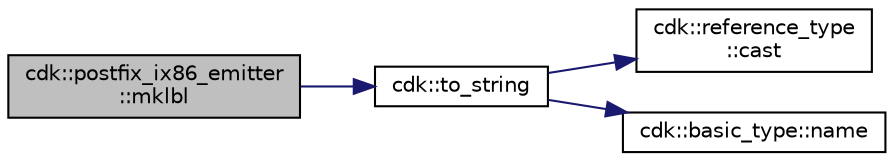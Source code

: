 digraph "cdk::postfix_ix86_emitter::mklbl"
{
 // INTERACTIVE_SVG=YES
 // LATEX_PDF_SIZE
  edge [fontname="Helvetica",fontsize="10",labelfontname="Helvetica",labelfontsize="10"];
  node [fontname="Helvetica",fontsize="10",shape=record];
  rankdir="LR";
  Node1 [label="cdk::postfix_ix86_emitter\l::mklbl",height=0.2,width=0.4,color="black", fillcolor="grey75", style="filled", fontcolor="black",tooltip=" "];
  Node1 -> Node2 [color="midnightblue",fontsize="10",style="solid",fontname="Helvetica"];
  Node2 [label="cdk::to_string",height=0.2,width=0.4,color="black", fillcolor="white", style="filled",URL="$namespacecdk.html#a98c8dbe05622371e70ef810735615a08",tooltip=" "];
  Node2 -> Node3 [color="midnightblue",fontsize="10",style="solid",fontname="Helvetica"];
  Node3 [label="cdk::reference_type\l::cast",height=0.2,width=0.4,color="black", fillcolor="white", style="filled",URL="$structcdk_1_1reference__type.html#adf370b7dfaad69bfb2cde71f52fc0492",tooltip=" "];
  Node2 -> Node4 [color="midnightblue",fontsize="10",style="solid",fontname="Helvetica"];
  Node4 [label="cdk::basic_type::name",height=0.2,width=0.4,color="black", fillcolor="white", style="filled",URL="$classcdk_1_1basic__type.html#abf3074f6fac2ec308cb2a2f7a70d797c",tooltip=" "];
}
